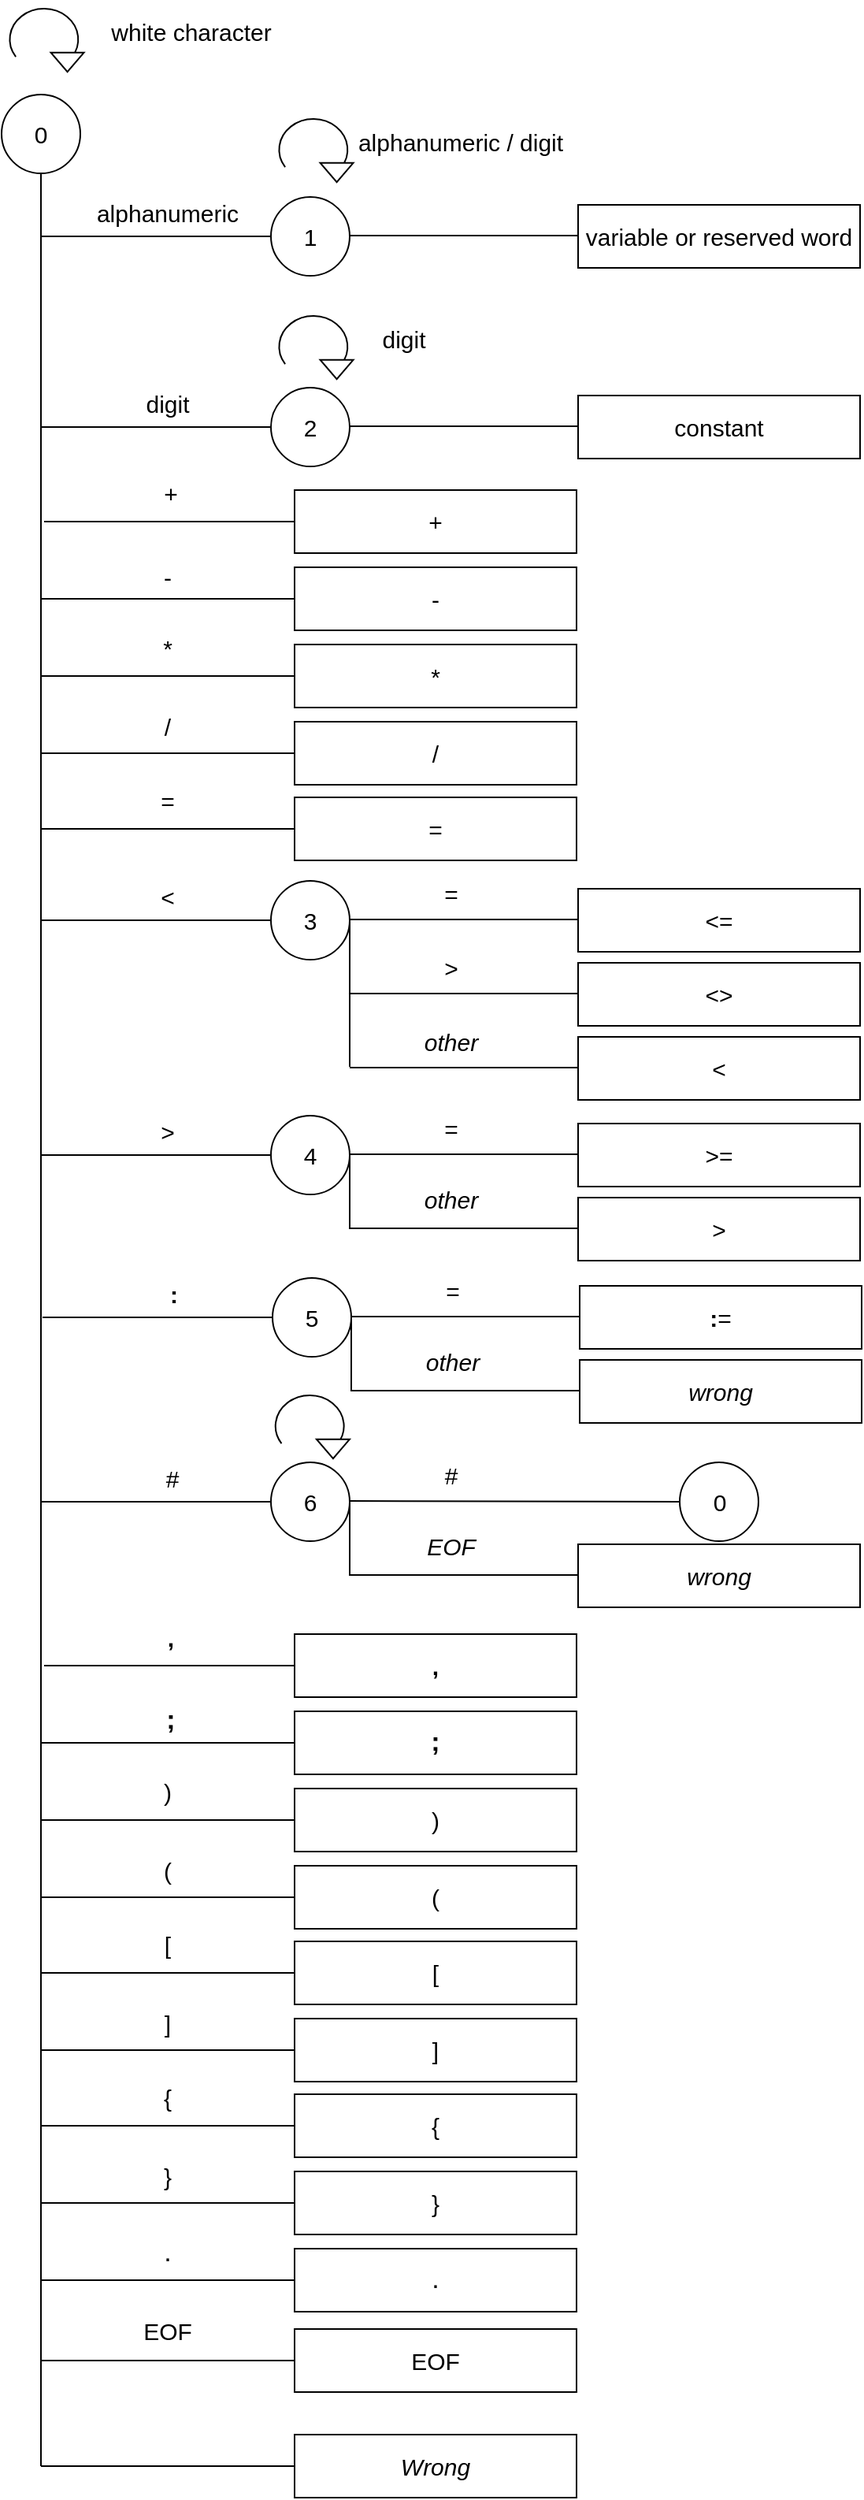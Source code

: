 <mxfile version="16.6.4" type="device"><diagram id="XIQJqAr75WNODRQgN0nJ" name="Page-1"><mxGraphModel dx="1471" dy="1700" grid="1" gridSize="10" guides="1" tooltips="1" connect="1" arrows="1" fold="1" page="1" pageScale="1" pageWidth="827" pageHeight="1169" math="0" shadow="0"><root><mxCell id="0"/><mxCell id="1" parent="0"/><mxCell id="dtUbARlH5G4TMJ-PRlZ0-1" value="&lt;font style=&quot;font-size: 15px&quot;&gt;0&lt;/font&gt;" style="ellipse;whiteSpace=wrap;html=1;aspect=fixed;" vertex="1" parent="1"><mxGeometry x="95" y="70" width="50" height="50" as="geometry"/></mxCell><mxCell id="dtUbARlH5G4TMJ-PRlZ0-8" value="" style="group" vertex="1" connectable="0" parent="1"><mxGeometry x="105" y="10" width="40" height="50" as="geometry"/></mxCell><mxCell id="dtUbARlH5G4TMJ-PRlZ0-4" value="" style="verticalLabelPosition=bottom;verticalAlign=top;html=1;shape=mxgraph.basic.arc;startAngle=0.404;endAngle=0.1;strokeWidth=1;fillColor=default;rotation=90;" vertex="1" parent="dtUbARlH5G4TMJ-PRlZ0-8"><mxGeometry x="-2.564" y="3.289" width="38.974" height="43.421" as="geometry"/></mxCell><mxCell id="dtUbARlH5G4TMJ-PRlZ0-6" value="" style="triangle;whiteSpace=wrap;html=1;strokeWidth=1;fillColor=default;rotation=90;" vertex="1" parent="dtUbARlH5G4TMJ-PRlZ0-8"><mxGeometry x="25.641" y="28.947" width="12.308" height="21.053" as="geometry"/></mxCell><mxCell id="dtUbARlH5G4TMJ-PRlZ0-9" value="white character" style="text;html=1;resizable=0;autosize=1;align=center;verticalAlign=middle;points=[];fillColor=none;strokeColor=none;rounded=0;fontSize=15;" vertex="1" parent="1"><mxGeometry x="155" y="20" width="120" height="20" as="geometry"/></mxCell><mxCell id="dtUbARlH5G4TMJ-PRlZ0-10" value="" style="endArrow=none;html=1;rounded=0;fontSize=15;entryX=0.5;entryY=1;entryDx=0;entryDy=0;" edge="1" parent="1" target="dtUbARlH5G4TMJ-PRlZ0-1"><mxGeometry width="50" height="50" relative="1" as="geometry"><mxPoint x="120" y="1575" as="sourcePoint"/><mxPoint x="120" y="130" as="targetPoint"/></mxGeometry></mxCell><mxCell id="dtUbARlH5G4TMJ-PRlZ0-11" value="&lt;font style=&quot;font-size: 15px&quot;&gt;1&lt;/font&gt;" style="ellipse;whiteSpace=wrap;html=1;aspect=fixed;" vertex="1" parent="1"><mxGeometry x="266" y="135" width="50" height="50" as="geometry"/></mxCell><mxCell id="dtUbARlH5G4TMJ-PRlZ0-12" value="" style="group" vertex="1" connectable="0" parent="1"><mxGeometry x="276" y="75" width="40" height="50" as="geometry"/></mxCell><mxCell id="dtUbARlH5G4TMJ-PRlZ0-13" value="" style="verticalLabelPosition=bottom;verticalAlign=top;html=1;shape=mxgraph.basic.arc;startAngle=0.404;endAngle=0.1;strokeWidth=1;fillColor=default;rotation=90;" vertex="1" parent="dtUbARlH5G4TMJ-PRlZ0-12"><mxGeometry x="-2.564" y="8.289" width="38.974" height="43.421" as="geometry"/></mxCell><mxCell id="dtUbARlH5G4TMJ-PRlZ0-14" value="" style="triangle;whiteSpace=wrap;html=1;strokeWidth=1;fillColor=default;rotation=90;" vertex="1" parent="dtUbARlH5G4TMJ-PRlZ0-12"><mxGeometry x="25.641" y="33.947" width="12.308" height="21.053" as="geometry"/></mxCell><mxCell id="dtUbARlH5G4TMJ-PRlZ0-15" value="alphanumeric / digit" style="text;html=1;resizable=0;autosize=1;align=center;verticalAlign=middle;points=[];fillColor=none;strokeColor=none;rounded=0;fontSize=15;" vertex="1" parent="1"><mxGeometry x="311" y="90" width="150" height="20" as="geometry"/></mxCell><mxCell id="dtUbARlH5G4TMJ-PRlZ0-16" value="" style="endArrow=none;html=1;rounded=0;fontSize=15;entryX=0;entryY=0.5;entryDx=0;entryDy=0;" edge="1" parent="1" target="dtUbARlH5G4TMJ-PRlZ0-11"><mxGeometry width="50" height="50" relative="1" as="geometry"><mxPoint x="120" y="160" as="sourcePoint"/><mxPoint x="420" y="540" as="targetPoint"/></mxGeometry></mxCell><mxCell id="dtUbARlH5G4TMJ-PRlZ0-17" value="alphanumeric" style="text;html=1;resizable=0;autosize=1;align=center;verticalAlign=middle;points=[];fillColor=none;strokeColor=none;rounded=0;fontSize=15;" vertex="1" parent="1"><mxGeometry x="145" y="135" width="110" height="20" as="geometry"/></mxCell><mxCell id="dtUbARlH5G4TMJ-PRlZ0-18" value="" style="endArrow=none;html=1;rounded=0;fontSize=15;entryX=0;entryY=0.5;entryDx=0;entryDy=0;" edge="1" parent="1"><mxGeometry width="50" height="50" relative="1" as="geometry"><mxPoint x="316" y="159.5" as="sourcePoint"/><mxPoint x="462" y="159.5" as="targetPoint"/></mxGeometry></mxCell><mxCell id="dtUbARlH5G4TMJ-PRlZ0-19" value="variable or reserved word" style="rounded=0;whiteSpace=wrap;html=1;fontSize=15;strokeWidth=1;fillColor=default;" vertex="1" parent="1"><mxGeometry x="461" y="140" width="179" height="40" as="geometry"/></mxCell><mxCell id="dtUbARlH5G4TMJ-PRlZ0-35" value="" style="endArrow=none;html=1;rounded=0;fontSize=15;entryX=0;entryY=0.5;entryDx=0;entryDy=0;" edge="1" parent="1"><mxGeometry width="50" height="50" relative="1" as="geometry"><mxPoint x="120" y="281" as="sourcePoint"/><mxPoint x="266" y="281" as="targetPoint"/></mxGeometry></mxCell><mxCell id="dtUbARlH5G4TMJ-PRlZ0-36" value="&lt;font style=&quot;font-size: 15px&quot;&gt;2&lt;/font&gt;" style="ellipse;whiteSpace=wrap;html=1;aspect=fixed;" vertex="1" parent="1"><mxGeometry x="266" y="256" width="50" height="50" as="geometry"/></mxCell><mxCell id="dtUbARlH5G4TMJ-PRlZ0-37" value="" style="group" vertex="1" connectable="0" parent="1"><mxGeometry x="276" y="205" width="40" height="50" as="geometry"/></mxCell><mxCell id="dtUbARlH5G4TMJ-PRlZ0-38" value="" style="verticalLabelPosition=bottom;verticalAlign=top;html=1;shape=mxgraph.basic.arc;startAngle=0.404;endAngle=0.1;strokeWidth=1;fillColor=default;rotation=90;" vertex="1" parent="dtUbARlH5G4TMJ-PRlZ0-37"><mxGeometry x="-2.564" y="3.289" width="38.974" height="43.421" as="geometry"/></mxCell><mxCell id="dtUbARlH5G4TMJ-PRlZ0-39" value="" style="triangle;whiteSpace=wrap;html=1;strokeWidth=1;fillColor=default;rotation=90;" vertex="1" parent="dtUbARlH5G4TMJ-PRlZ0-37"><mxGeometry x="25.641" y="28.947" width="12.308" height="21.053" as="geometry"/></mxCell><mxCell id="dtUbARlH5G4TMJ-PRlZ0-40" value="digit" style="text;html=1;resizable=0;autosize=1;align=center;verticalAlign=middle;points=[];fillColor=none;strokeColor=none;rounded=0;fontSize=15;" vertex="1" parent="1"><mxGeometry x="330" y="215" width="40" height="20" as="geometry"/></mxCell><mxCell id="dtUbARlH5G4TMJ-PRlZ0-41" value="" style="endArrow=none;html=1;rounded=0;fontSize=15;entryX=0;entryY=0.5;entryDx=0;entryDy=0;" edge="1" parent="1"><mxGeometry width="50" height="50" relative="1" as="geometry"><mxPoint x="316" y="280.5" as="sourcePoint"/><mxPoint x="462" y="280.5" as="targetPoint"/></mxGeometry></mxCell><mxCell id="dtUbARlH5G4TMJ-PRlZ0-42" value="constant" style="rounded=0;whiteSpace=wrap;html=1;fontSize=15;strokeWidth=1;fillColor=default;" vertex="1" parent="1"><mxGeometry x="461" y="261" width="179" height="40" as="geometry"/></mxCell><mxCell id="dtUbARlH5G4TMJ-PRlZ0-43" value="digit" style="text;html=1;resizable=0;autosize=1;align=center;verticalAlign=middle;points=[];fillColor=none;strokeColor=none;rounded=0;fontSize=15;" vertex="1" parent="1"><mxGeometry x="180" y="256" width="40" height="20" as="geometry"/></mxCell><mxCell id="dtUbARlH5G4TMJ-PRlZ0-44" value="" style="endArrow=none;html=1;rounded=0;fontSize=15;entryX=0;entryY=0.5;entryDx=0;entryDy=0;" edge="1" parent="1" target="dtUbARlH5G4TMJ-PRlZ0-45"><mxGeometry width="50" height="50" relative="1" as="geometry"><mxPoint x="122" y="341" as="sourcePoint"/><mxPoint x="268" y="341" as="targetPoint"/></mxGeometry></mxCell><mxCell id="dtUbARlH5G4TMJ-PRlZ0-45" value="+" style="rounded=0;whiteSpace=wrap;html=1;fontSize=15;strokeWidth=1;fillColor=default;" vertex="1" parent="1"><mxGeometry x="281" y="321" width="179" height="40" as="geometry"/></mxCell><mxCell id="dtUbARlH5G4TMJ-PRlZ0-46" value="+" style="text;html=1;resizable=0;autosize=1;align=center;verticalAlign=middle;points=[];fillColor=none;strokeColor=none;rounded=0;fontSize=15;" vertex="1" parent="1"><mxGeometry x="192" y="313" width="20" height="20" as="geometry"/></mxCell><mxCell id="dtUbARlH5G4TMJ-PRlZ0-47" value="" style="endArrow=none;html=1;rounded=0;fontSize=15;entryX=0;entryY=0.5;entryDx=0;entryDy=0;" edge="1" parent="1" target="dtUbARlH5G4TMJ-PRlZ0-48"><mxGeometry width="50" height="50" relative="1" as="geometry"><mxPoint x="120" y="390" as="sourcePoint"/><mxPoint x="266" y="390" as="targetPoint"/></mxGeometry></mxCell><mxCell id="dtUbARlH5G4TMJ-PRlZ0-48" value="-" style="rounded=0;whiteSpace=wrap;html=1;fontSize=15;strokeWidth=1;fillColor=default;" vertex="1" parent="1"><mxGeometry x="281" y="370" width="179" height="40" as="geometry"/></mxCell><mxCell id="dtUbARlH5G4TMJ-PRlZ0-49" value="-" style="text;html=1;resizable=0;autosize=1;align=center;verticalAlign=middle;points=[];fillColor=none;strokeColor=none;rounded=0;fontSize=15;" vertex="1" parent="1"><mxGeometry x="190" y="366" width="20" height="20" as="geometry"/></mxCell><mxCell id="dtUbARlH5G4TMJ-PRlZ0-50" value="" style="endArrow=none;html=1;rounded=0;fontSize=15;entryX=0;entryY=0.5;entryDx=0;entryDy=0;" edge="1" parent="1" target="dtUbARlH5G4TMJ-PRlZ0-51"><mxGeometry width="50" height="50" relative="1" as="geometry"><mxPoint x="120" y="439" as="sourcePoint"/><mxPoint x="266" y="439" as="targetPoint"/></mxGeometry></mxCell><mxCell id="dtUbARlH5G4TMJ-PRlZ0-51" value="*" style="rounded=0;whiteSpace=wrap;html=1;fontSize=15;strokeWidth=1;fillColor=default;" vertex="1" parent="1"><mxGeometry x="281" y="419" width="179" height="40" as="geometry"/></mxCell><mxCell id="dtUbARlH5G4TMJ-PRlZ0-52" value="*" style="text;html=1;resizable=0;autosize=1;align=center;verticalAlign=middle;points=[];fillColor=none;strokeColor=none;rounded=0;fontSize=15;" vertex="1" parent="1"><mxGeometry x="190" y="411" width="20" height="20" as="geometry"/></mxCell><mxCell id="dtUbARlH5G4TMJ-PRlZ0-53" value="" style="endArrow=none;html=1;rounded=0;fontSize=15;entryX=0;entryY=0.5;entryDx=0;entryDy=0;" edge="1" parent="1" target="dtUbARlH5G4TMJ-PRlZ0-54"><mxGeometry width="50" height="50" relative="1" as="geometry"><mxPoint x="120" y="488" as="sourcePoint"/><mxPoint x="266" y="488" as="targetPoint"/></mxGeometry></mxCell><mxCell id="dtUbARlH5G4TMJ-PRlZ0-54" value="/" style="rounded=0;whiteSpace=wrap;html=1;fontSize=15;strokeWidth=1;fillColor=default;" vertex="1" parent="1"><mxGeometry x="281" y="468" width="179" height="40" as="geometry"/></mxCell><mxCell id="dtUbARlH5G4TMJ-PRlZ0-55" value="/" style="text;html=1;resizable=0;autosize=1;align=center;verticalAlign=middle;points=[];fillColor=none;strokeColor=none;rounded=0;fontSize=15;" vertex="1" parent="1"><mxGeometry x="190" y="461" width="20" height="20" as="geometry"/></mxCell><mxCell id="dtUbARlH5G4TMJ-PRlZ0-56" value="" style="endArrow=none;html=1;rounded=0;fontSize=15;entryX=0;entryY=0.5;entryDx=0;entryDy=0;" edge="1" parent="1" target="dtUbARlH5G4TMJ-PRlZ0-57"><mxGeometry width="50" height="50" relative="1" as="geometry"><mxPoint x="120" y="536" as="sourcePoint"/><mxPoint x="266" y="536" as="targetPoint"/></mxGeometry></mxCell><mxCell id="dtUbARlH5G4TMJ-PRlZ0-57" value="=" style="rounded=0;whiteSpace=wrap;html=1;fontSize=15;strokeWidth=1;fillColor=default;" vertex="1" parent="1"><mxGeometry x="281" y="516" width="179" height="40" as="geometry"/></mxCell><mxCell id="dtUbARlH5G4TMJ-PRlZ0-58" value="=" style="text;html=1;resizable=0;autosize=1;align=center;verticalAlign=middle;points=[];fillColor=none;strokeColor=none;rounded=0;fontSize=15;" vertex="1" parent="1"><mxGeometry x="190" y="508" width="20" height="20" as="geometry"/></mxCell><mxCell id="dtUbARlH5G4TMJ-PRlZ0-59" value="" style="endArrow=none;html=1;rounded=0;fontSize=15;entryX=0;entryY=0.5;entryDx=0;entryDy=0;" edge="1" parent="1"><mxGeometry width="50" height="50" relative="1" as="geometry"><mxPoint x="120" y="594" as="sourcePoint"/><mxPoint x="266" y="594" as="targetPoint"/></mxGeometry></mxCell><mxCell id="dtUbARlH5G4TMJ-PRlZ0-60" value="&lt;font style=&quot;font-size: 15px&quot;&gt;3&lt;/font&gt;" style="ellipse;whiteSpace=wrap;html=1;aspect=fixed;" vertex="1" parent="1"><mxGeometry x="266" y="569" width="50" height="50" as="geometry"/></mxCell><mxCell id="dtUbARlH5G4TMJ-PRlZ0-65" value="" style="endArrow=none;html=1;rounded=0;fontSize=15;entryX=0;entryY=0.5;entryDx=0;entryDy=0;" edge="1" parent="1"><mxGeometry width="50" height="50" relative="1" as="geometry"><mxPoint x="316" y="593.5" as="sourcePoint"/><mxPoint x="462" y="593.5" as="targetPoint"/></mxGeometry></mxCell><mxCell id="dtUbARlH5G4TMJ-PRlZ0-66" value="&amp;lt;=" style="rounded=0;whiteSpace=wrap;html=1;fontSize=15;strokeWidth=1;fillColor=default;" vertex="1" parent="1"><mxGeometry x="461" y="574" width="179" height="40" as="geometry"/></mxCell><mxCell id="dtUbARlH5G4TMJ-PRlZ0-67" value="&amp;lt;" style="text;html=1;resizable=0;autosize=1;align=center;verticalAlign=middle;points=[];fillColor=none;strokeColor=none;rounded=0;fontSize=15;" vertex="1" parent="1"><mxGeometry x="190" y="569" width="20" height="20" as="geometry"/></mxCell><mxCell id="dtUbARlH5G4TMJ-PRlZ0-68" value="=" style="text;html=1;resizable=0;autosize=1;align=center;verticalAlign=middle;points=[];fillColor=none;strokeColor=none;rounded=0;fontSize=15;" vertex="1" parent="1"><mxGeometry x="370" y="567" width="20" height="20" as="geometry"/></mxCell><mxCell id="dtUbARlH5G4TMJ-PRlZ0-69" value="" style="endArrow=none;html=1;rounded=0;fontSize=15;entryX=0;entryY=0.5;entryDx=0;entryDy=0;" edge="1" parent="1"><mxGeometry width="50" height="50" relative="1" as="geometry"><mxPoint x="316" y="640.5" as="sourcePoint"/><mxPoint x="462" y="640.5" as="targetPoint"/></mxGeometry></mxCell><mxCell id="dtUbARlH5G4TMJ-PRlZ0-70" value="&amp;lt;&amp;gt;" style="rounded=0;whiteSpace=wrap;html=1;fontSize=15;strokeWidth=1;fillColor=default;" vertex="1" parent="1"><mxGeometry x="461" y="621" width="179" height="40" as="geometry"/></mxCell><mxCell id="dtUbARlH5G4TMJ-PRlZ0-71" value="&amp;gt;" style="text;html=1;resizable=0;autosize=1;align=center;verticalAlign=middle;points=[];fillColor=none;strokeColor=none;rounded=0;fontSize=15;" vertex="1" parent="1"><mxGeometry x="370" y="614" width="20" height="20" as="geometry"/></mxCell><mxCell id="dtUbARlH5G4TMJ-PRlZ0-72" value="" style="endArrow=none;html=1;rounded=0;fontSize=15;entryX=0;entryY=0.5;entryDx=0;entryDy=0;" edge="1" parent="1"><mxGeometry width="50" height="50" relative="1" as="geometry"><mxPoint x="316" y="687.5" as="sourcePoint"/><mxPoint x="462" y="687.5" as="targetPoint"/></mxGeometry></mxCell><mxCell id="dtUbARlH5G4TMJ-PRlZ0-73" value="&amp;lt;" style="rounded=0;whiteSpace=wrap;html=1;fontSize=15;strokeWidth=1;fillColor=default;" vertex="1" parent="1"><mxGeometry x="461" y="668" width="179" height="40" as="geometry"/></mxCell><mxCell id="dtUbARlH5G4TMJ-PRlZ0-74" value="&lt;i&gt;other&lt;/i&gt;" style="text;html=1;resizable=0;autosize=1;align=center;verticalAlign=middle;points=[];fillColor=none;strokeColor=none;rounded=0;fontSize=15;" vertex="1" parent="1"><mxGeometry x="355" y="661" width="50" height="20" as="geometry"/></mxCell><mxCell id="dtUbARlH5G4TMJ-PRlZ0-75" value="" style="endArrow=none;html=1;rounded=0;fontSize=15;entryX=1;entryY=0.5;entryDx=0;entryDy=0;" edge="1" parent="1" target="dtUbARlH5G4TMJ-PRlZ0-60"><mxGeometry width="50" height="50" relative="1" as="geometry"><mxPoint x="316" y="687" as="sourcePoint"/><mxPoint x="320" y="613" as="targetPoint"/></mxGeometry></mxCell><mxCell id="dtUbARlH5G4TMJ-PRlZ0-76" value="" style="endArrow=none;html=1;rounded=0;fontSize=15;entryX=0;entryY=0.5;entryDx=0;entryDy=0;" edge="1" parent="1"><mxGeometry width="50" height="50" relative="1" as="geometry"><mxPoint x="120" y="743" as="sourcePoint"/><mxPoint x="266" y="743" as="targetPoint"/></mxGeometry></mxCell><mxCell id="dtUbARlH5G4TMJ-PRlZ0-77" value="&lt;font style=&quot;font-size: 15px&quot;&gt;4&lt;/font&gt;" style="ellipse;whiteSpace=wrap;html=1;aspect=fixed;" vertex="1" parent="1"><mxGeometry x="266" y="718" width="50" height="50" as="geometry"/></mxCell><mxCell id="dtUbARlH5G4TMJ-PRlZ0-78" value="" style="endArrow=none;html=1;rounded=0;fontSize=15;entryX=0;entryY=0.5;entryDx=0;entryDy=0;" edge="1" parent="1"><mxGeometry width="50" height="50" relative="1" as="geometry"><mxPoint x="316" y="742.5" as="sourcePoint"/><mxPoint x="462" y="742.5" as="targetPoint"/></mxGeometry></mxCell><mxCell id="dtUbARlH5G4TMJ-PRlZ0-79" value="&amp;gt;=" style="rounded=0;whiteSpace=wrap;html=1;fontSize=15;strokeWidth=1;fillColor=default;" vertex="1" parent="1"><mxGeometry x="461" y="723" width="179" height="40" as="geometry"/></mxCell><mxCell id="dtUbARlH5G4TMJ-PRlZ0-80" value="&amp;gt;" style="text;html=1;resizable=0;autosize=1;align=center;verticalAlign=middle;points=[];fillColor=none;strokeColor=none;rounded=0;fontSize=15;" vertex="1" parent="1"><mxGeometry x="190" y="718" width="20" height="20" as="geometry"/></mxCell><mxCell id="dtUbARlH5G4TMJ-PRlZ0-81" value="=" style="text;html=1;resizable=0;autosize=1;align=center;verticalAlign=middle;points=[];fillColor=none;strokeColor=none;rounded=0;fontSize=15;" vertex="1" parent="1"><mxGeometry x="370" y="716" width="20" height="20" as="geometry"/></mxCell><mxCell id="dtUbARlH5G4TMJ-PRlZ0-82" value="" style="endArrow=none;html=1;rounded=0;fontSize=15;entryX=0;entryY=0.5;entryDx=0;entryDy=0;" edge="1" parent="1"><mxGeometry width="50" height="50" relative="1" as="geometry"><mxPoint x="316" y="789.5" as="sourcePoint"/><mxPoint x="462" y="789.5" as="targetPoint"/></mxGeometry></mxCell><mxCell id="dtUbARlH5G4TMJ-PRlZ0-83" value="&amp;gt;" style="rounded=0;whiteSpace=wrap;html=1;fontSize=15;strokeWidth=1;fillColor=default;" vertex="1" parent="1"><mxGeometry x="461" y="770" width="179" height="40" as="geometry"/></mxCell><mxCell id="dtUbARlH5G4TMJ-PRlZ0-87" value="&lt;i&gt;other&lt;/i&gt;" style="text;html=1;resizable=0;autosize=1;align=center;verticalAlign=middle;points=[];fillColor=none;strokeColor=none;rounded=0;fontSize=15;" vertex="1" parent="1"><mxGeometry x="355" y="761" width="50" height="20" as="geometry"/></mxCell><mxCell id="dtUbARlH5G4TMJ-PRlZ0-88" value="" style="endArrow=none;html=1;rounded=0;fontSize=15;entryX=1;entryY=0.5;entryDx=0;entryDy=0;" edge="1" parent="1" target="dtUbARlH5G4TMJ-PRlZ0-77"><mxGeometry width="50" height="50" relative="1" as="geometry"><mxPoint x="316" y="790" as="sourcePoint"/><mxPoint x="316" y="749" as="targetPoint"/></mxGeometry></mxCell><mxCell id="dtUbARlH5G4TMJ-PRlZ0-89" value="" style="endArrow=none;html=1;rounded=0;fontSize=15;entryX=0;entryY=0.5;entryDx=0;entryDy=0;" edge="1" parent="1"><mxGeometry width="50" height="50" relative="1" as="geometry"><mxPoint x="121" y="846" as="sourcePoint"/><mxPoint x="267" y="846" as="targetPoint"/></mxGeometry></mxCell><mxCell id="dtUbARlH5G4TMJ-PRlZ0-90" value="&lt;font style=&quot;font-size: 15px&quot;&gt;5&lt;/font&gt;" style="ellipse;whiteSpace=wrap;html=1;aspect=fixed;" vertex="1" parent="1"><mxGeometry x="267" y="821" width="50" height="50" as="geometry"/></mxCell><mxCell id="dtUbARlH5G4TMJ-PRlZ0-91" value="" style="endArrow=none;html=1;rounded=0;fontSize=15;entryX=0;entryY=0.5;entryDx=0;entryDy=0;" edge="1" parent="1"><mxGeometry width="50" height="50" relative="1" as="geometry"><mxPoint x="317" y="845.5" as="sourcePoint"/><mxPoint x="463" y="845.5" as="targetPoint"/></mxGeometry></mxCell><mxCell id="dtUbARlH5G4TMJ-PRlZ0-92" value="&lt;b&gt;:&lt;/b&gt;=" style="rounded=0;whiteSpace=wrap;html=1;fontSize=15;strokeWidth=1;fillColor=default;" vertex="1" parent="1"><mxGeometry x="462" y="826" width="179" height="40" as="geometry"/></mxCell><mxCell id="dtUbARlH5G4TMJ-PRlZ0-93" value="&lt;b&gt;:&lt;/b&gt;" style="text;html=1;resizable=0;autosize=1;align=center;verticalAlign=middle;points=[];fillColor=none;strokeColor=none;rounded=0;fontSize=15;" vertex="1" parent="1"><mxGeometry x="194" y="821" width="20" height="20" as="geometry"/></mxCell><mxCell id="dtUbARlH5G4TMJ-PRlZ0-94" value="=" style="text;html=1;resizable=0;autosize=1;align=center;verticalAlign=middle;points=[];fillColor=none;strokeColor=none;rounded=0;fontSize=15;" vertex="1" parent="1"><mxGeometry x="371" y="819" width="20" height="20" as="geometry"/></mxCell><mxCell id="dtUbARlH5G4TMJ-PRlZ0-95" value="" style="endArrow=none;html=1;rounded=0;fontSize=15;entryX=0;entryY=0.5;entryDx=0;entryDy=0;" edge="1" parent="1"><mxGeometry width="50" height="50" relative="1" as="geometry"><mxPoint x="317" y="892.5" as="sourcePoint"/><mxPoint x="463" y="892.5" as="targetPoint"/></mxGeometry></mxCell><mxCell id="dtUbARlH5G4TMJ-PRlZ0-96" value="&lt;i&gt;wrong&lt;/i&gt;" style="rounded=0;whiteSpace=wrap;html=1;fontSize=15;strokeWidth=1;fillColor=default;" vertex="1" parent="1"><mxGeometry x="462" y="873" width="179" height="40" as="geometry"/></mxCell><mxCell id="dtUbARlH5G4TMJ-PRlZ0-97" value="&lt;i&gt;other&lt;/i&gt;" style="text;html=1;resizable=0;autosize=1;align=center;verticalAlign=middle;points=[];fillColor=none;strokeColor=none;rounded=0;fontSize=15;" vertex="1" parent="1"><mxGeometry x="356" y="864" width="50" height="20" as="geometry"/></mxCell><mxCell id="dtUbARlH5G4TMJ-PRlZ0-98" value="" style="endArrow=none;html=1;rounded=0;fontSize=15;entryX=1;entryY=0.5;entryDx=0;entryDy=0;" edge="1" parent="1" target="dtUbARlH5G4TMJ-PRlZ0-90"><mxGeometry width="50" height="50" relative="1" as="geometry"><mxPoint x="317" y="893" as="sourcePoint"/><mxPoint x="317" y="852" as="targetPoint"/></mxGeometry></mxCell><mxCell id="dtUbARlH5G4TMJ-PRlZ0-99" value="" style="endArrow=none;html=1;rounded=0;fontSize=15;entryX=0;entryY=0.5;entryDx=0;entryDy=0;" edge="1" parent="1"><mxGeometry width="50" height="50" relative="1" as="geometry"><mxPoint x="120" y="963" as="sourcePoint"/><mxPoint x="266" y="963" as="targetPoint"/></mxGeometry></mxCell><mxCell id="dtUbARlH5G4TMJ-PRlZ0-100" value="&lt;font style=&quot;font-size: 15px&quot;&gt;6&lt;/font&gt;" style="ellipse;whiteSpace=wrap;html=1;aspect=fixed;" vertex="1" parent="1"><mxGeometry x="266" y="938" width="50" height="50" as="geometry"/></mxCell><mxCell id="dtUbARlH5G4TMJ-PRlZ0-101" value="" style="endArrow=none;html=1;rounded=0;fontSize=15;entryX=0;entryY=0.5;entryDx=0;entryDy=0;" edge="1" parent="1" target="dtUbARlH5G4TMJ-PRlZ0-113"><mxGeometry width="50" height="50" relative="1" as="geometry"><mxPoint x="316" y="962.5" as="sourcePoint"/><mxPoint x="520" y="963" as="targetPoint"/></mxGeometry></mxCell><mxCell id="dtUbARlH5G4TMJ-PRlZ0-103" value="#" style="text;html=1;resizable=0;autosize=1;align=center;verticalAlign=middle;points=[];fillColor=none;strokeColor=none;rounded=0;fontSize=15;" vertex="1" parent="1"><mxGeometry x="193" y="938" width="20" height="20" as="geometry"/></mxCell><mxCell id="dtUbARlH5G4TMJ-PRlZ0-104" value="#" style="text;html=1;resizable=0;autosize=1;align=center;verticalAlign=middle;points=[];fillColor=none;strokeColor=none;rounded=0;fontSize=15;" vertex="1" parent="1"><mxGeometry x="370" y="936" width="20" height="20" as="geometry"/></mxCell><mxCell id="dtUbARlH5G4TMJ-PRlZ0-105" value="" style="endArrow=none;html=1;rounded=0;fontSize=15;entryX=0;entryY=0.5;entryDx=0;entryDy=0;" edge="1" parent="1"><mxGeometry width="50" height="50" relative="1" as="geometry"><mxPoint x="316" y="1009.5" as="sourcePoint"/><mxPoint x="462" y="1009.5" as="targetPoint"/></mxGeometry></mxCell><mxCell id="dtUbARlH5G4TMJ-PRlZ0-106" value="&lt;i&gt;wrong&lt;/i&gt;" style="rounded=0;whiteSpace=wrap;html=1;fontSize=15;strokeWidth=1;fillColor=default;" vertex="1" parent="1"><mxGeometry x="461" y="990" width="179" height="40" as="geometry"/></mxCell><mxCell id="dtUbARlH5G4TMJ-PRlZ0-107" value="&lt;i&gt;EOF&lt;/i&gt;" style="text;html=1;resizable=0;autosize=1;align=center;verticalAlign=middle;points=[];fillColor=none;strokeColor=none;rounded=0;fontSize=15;" vertex="1" parent="1"><mxGeometry x="355" y="981" width="50" height="20" as="geometry"/></mxCell><mxCell id="dtUbARlH5G4TMJ-PRlZ0-108" value="" style="endArrow=none;html=1;rounded=0;fontSize=15;entryX=1;entryY=0.5;entryDx=0;entryDy=0;" edge="1" parent="1" target="dtUbARlH5G4TMJ-PRlZ0-100"><mxGeometry width="50" height="50" relative="1" as="geometry"><mxPoint x="316" y="1010" as="sourcePoint"/><mxPoint x="316" y="969" as="targetPoint"/></mxGeometry></mxCell><mxCell id="dtUbARlH5G4TMJ-PRlZ0-109" value="" style="group" vertex="1" connectable="0" parent="1"><mxGeometry x="273.68" y="908" width="42.321" height="50" as="geometry"/></mxCell><mxCell id="dtUbARlH5G4TMJ-PRlZ0-112" value="" style="group" vertex="1" connectable="0" parent="dtUbARlH5G4TMJ-PRlZ0-109"><mxGeometry x="-4.787" y="-12.487" width="47.109" height="40.115" as="geometry"/></mxCell><mxCell id="dtUbARlH5G4TMJ-PRlZ0-110" value="" style="verticalLabelPosition=bottom;verticalAlign=top;html=1;shape=mxgraph.basic.arc;startAngle=0.404;endAngle=0.1;strokeWidth=1;fillColor=default;rotation=90;" vertex="1" parent="dtUbARlH5G4TMJ-PRlZ0-112"><mxGeometry x="2.223" y="-2.223" width="38.974" height="43.421" as="geometry"/></mxCell><mxCell id="dtUbARlH5G4TMJ-PRlZ0-111" value="" style="triangle;whiteSpace=wrap;html=1;strokeWidth=1;fillColor=default;rotation=90;" vertex="1" parent="dtUbARlH5G4TMJ-PRlZ0-112"><mxGeometry x="30.428" y="23.435" width="12.308" height="21.053" as="geometry"/></mxCell><mxCell id="dtUbARlH5G4TMJ-PRlZ0-113" value="&lt;font style=&quot;font-size: 15px&quot;&gt;0&lt;/font&gt;" style="ellipse;whiteSpace=wrap;html=1;aspect=fixed;" vertex="1" parent="1"><mxGeometry x="525.5" y="938" width="50" height="50" as="geometry"/></mxCell><mxCell id="dtUbARlH5G4TMJ-PRlZ0-114" value="" style="endArrow=none;html=1;rounded=0;fontSize=15;entryX=0;entryY=0.5;entryDx=0;entryDy=0;" edge="1" parent="1" target="dtUbARlH5G4TMJ-PRlZ0-115"><mxGeometry width="50" height="50" relative="1" as="geometry"><mxPoint x="122" y="1067" as="sourcePoint"/><mxPoint x="268" y="1067" as="targetPoint"/></mxGeometry></mxCell><mxCell id="dtUbARlH5G4TMJ-PRlZ0-115" value="&lt;b&gt;,&lt;/b&gt;" style="rounded=0;whiteSpace=wrap;html=1;fontSize=15;strokeWidth=1;fillColor=default;" vertex="1" parent="1"><mxGeometry x="281" y="1047" width="179" height="40" as="geometry"/></mxCell><mxCell id="dtUbARlH5G4TMJ-PRlZ0-116" value="&lt;b&gt;,&lt;/b&gt;" style="text;html=1;resizable=0;autosize=1;align=center;verticalAlign=middle;points=[];fillColor=none;strokeColor=none;rounded=0;fontSize=15;" vertex="1" parent="1"><mxGeometry x="192" y="1039" width="20" height="20" as="geometry"/></mxCell><mxCell id="dtUbARlH5G4TMJ-PRlZ0-117" value="" style="endArrow=none;html=1;rounded=0;fontSize=15;entryX=0;entryY=0.5;entryDx=0;entryDy=0;" edge="1" parent="1" target="dtUbARlH5G4TMJ-PRlZ0-118"><mxGeometry width="50" height="50" relative="1" as="geometry"><mxPoint x="120" y="1116" as="sourcePoint"/><mxPoint x="266" y="1116" as="targetPoint"/></mxGeometry></mxCell><mxCell id="dtUbARlH5G4TMJ-PRlZ0-118" value="&lt;b&gt;&lt;font style=&quot;font-size: 17px&quot;&gt;;&lt;/font&gt;&lt;/b&gt;" style="rounded=0;whiteSpace=wrap;html=1;fontSize=15;strokeWidth=1;fillColor=default;" vertex="1" parent="1"><mxGeometry x="281" y="1096" width="179" height="40" as="geometry"/></mxCell><mxCell id="dtUbARlH5G4TMJ-PRlZ0-119" value="&lt;b&gt;&lt;font style=&quot;font-size: 17px&quot;&gt;;&lt;/font&gt;&lt;/b&gt;" style="text;html=1;resizable=0;autosize=1;align=center;verticalAlign=middle;points=[];fillColor=none;strokeColor=none;rounded=0;fontSize=15;" vertex="1" parent="1"><mxGeometry x="192" y="1092" width="20" height="20" as="geometry"/></mxCell><mxCell id="dtUbARlH5G4TMJ-PRlZ0-120" value="" style="endArrow=none;html=1;rounded=0;fontSize=15;entryX=0;entryY=0.5;entryDx=0;entryDy=0;" edge="1" parent="1" target="dtUbARlH5G4TMJ-PRlZ0-121"><mxGeometry width="50" height="50" relative="1" as="geometry"><mxPoint x="120" y="1165" as="sourcePoint"/><mxPoint x="266" y="1165" as="targetPoint"/></mxGeometry></mxCell><mxCell id="dtUbARlH5G4TMJ-PRlZ0-121" value=")" style="rounded=0;whiteSpace=wrap;html=1;fontSize=15;strokeWidth=1;fillColor=default;" vertex="1" parent="1"><mxGeometry x="281" y="1145" width="179" height="40" as="geometry"/></mxCell><mxCell id="dtUbARlH5G4TMJ-PRlZ0-122" value=")" style="text;html=1;resizable=0;autosize=1;align=center;verticalAlign=middle;points=[];fillColor=none;strokeColor=none;rounded=0;fontSize=15;" vertex="1" parent="1"><mxGeometry x="190" y="1137" width="20" height="20" as="geometry"/></mxCell><mxCell id="dtUbARlH5G4TMJ-PRlZ0-123" value="" style="endArrow=none;html=1;rounded=0;fontSize=15;entryX=0;entryY=0.5;entryDx=0;entryDy=0;" edge="1" parent="1" target="dtUbARlH5G4TMJ-PRlZ0-124"><mxGeometry width="50" height="50" relative="1" as="geometry"><mxPoint x="120" y="1214" as="sourcePoint"/><mxPoint x="266" y="1214" as="targetPoint"/></mxGeometry></mxCell><mxCell id="dtUbARlH5G4TMJ-PRlZ0-124" value="(" style="rounded=0;whiteSpace=wrap;html=1;fontSize=15;strokeWidth=1;fillColor=default;" vertex="1" parent="1"><mxGeometry x="281" y="1194" width="179" height="40" as="geometry"/></mxCell><mxCell id="dtUbARlH5G4TMJ-PRlZ0-125" value="(" style="text;html=1;resizable=0;autosize=1;align=center;verticalAlign=middle;points=[];fillColor=none;strokeColor=none;rounded=0;fontSize=15;" vertex="1" parent="1"><mxGeometry x="190" y="1187" width="20" height="20" as="geometry"/></mxCell><mxCell id="dtUbARlH5G4TMJ-PRlZ0-126" value="" style="endArrow=none;html=1;rounded=0;fontSize=15;entryX=0;entryY=0.5;entryDx=0;entryDy=0;" edge="1" parent="1" target="dtUbARlH5G4TMJ-PRlZ0-127"><mxGeometry width="50" height="50" relative="1" as="geometry"><mxPoint x="120" y="1508" as="sourcePoint"/><mxPoint x="266" y="1508" as="targetPoint"/></mxGeometry></mxCell><mxCell id="dtUbARlH5G4TMJ-PRlZ0-127" value="EOF" style="rounded=0;whiteSpace=wrap;html=1;fontSize=15;strokeWidth=1;fillColor=default;" vertex="1" parent="1"><mxGeometry x="281" y="1488" width="179" height="40" as="geometry"/></mxCell><mxCell id="dtUbARlH5G4TMJ-PRlZ0-128" value="EOF" style="text;html=1;resizable=0;autosize=1;align=center;verticalAlign=middle;points=[];fillColor=none;strokeColor=none;rounded=0;fontSize=15;" vertex="1" parent="1"><mxGeometry x="175" y="1479" width="50" height="20" as="geometry"/></mxCell><mxCell id="dtUbARlH5G4TMJ-PRlZ0-129" value="" style="endArrow=none;html=1;rounded=0;fontSize=15;entryX=0;entryY=0.5;entryDx=0;entryDy=0;" edge="1" parent="1" target="dtUbARlH5G4TMJ-PRlZ0-130"><mxGeometry width="50" height="50" relative="1" as="geometry"><mxPoint x="120" y="1575" as="sourcePoint"/><mxPoint x="266" y="1575" as="targetPoint"/></mxGeometry></mxCell><mxCell id="dtUbARlH5G4TMJ-PRlZ0-130" value="&lt;i&gt;Wrong&lt;/i&gt;" style="rounded=0;whiteSpace=wrap;html=1;fontSize=15;strokeWidth=1;fillColor=default;" vertex="1" parent="1"><mxGeometry x="281" y="1555" width="179" height="40" as="geometry"/></mxCell><mxCell id="dtUbARlH5G4TMJ-PRlZ0-136" value="" style="endArrow=none;html=1;rounded=0;fontSize=15;entryX=0;entryY=0.5;entryDx=0;entryDy=0;" edge="1" parent="1" target="dtUbARlH5G4TMJ-PRlZ0-137"><mxGeometry width="50" height="50" relative="1" as="geometry"><mxPoint x="120" y="1262" as="sourcePoint"/><mxPoint x="266" y="1262" as="targetPoint"/></mxGeometry></mxCell><mxCell id="dtUbARlH5G4TMJ-PRlZ0-137" value="[" style="rounded=0;whiteSpace=wrap;html=1;fontSize=15;strokeWidth=1;fillColor=default;" vertex="1" parent="1"><mxGeometry x="281" y="1242" width="179" height="40" as="geometry"/></mxCell><mxCell id="dtUbARlH5G4TMJ-PRlZ0-138" value="[" style="text;html=1;resizable=0;autosize=1;align=center;verticalAlign=middle;points=[];fillColor=none;strokeColor=none;rounded=0;fontSize=15;" vertex="1" parent="1"><mxGeometry x="190" y="1234" width="20" height="20" as="geometry"/></mxCell><mxCell id="dtUbARlH5G4TMJ-PRlZ0-139" value="" style="endArrow=none;html=1;rounded=0;fontSize=15;entryX=0;entryY=0.5;entryDx=0;entryDy=0;" edge="1" parent="1" target="dtUbARlH5G4TMJ-PRlZ0-140"><mxGeometry width="50" height="50" relative="1" as="geometry"><mxPoint x="120" y="1311" as="sourcePoint"/><mxPoint x="266" y="1311" as="targetPoint"/></mxGeometry></mxCell><mxCell id="dtUbARlH5G4TMJ-PRlZ0-140" value="]" style="rounded=0;whiteSpace=wrap;html=1;fontSize=15;strokeWidth=1;fillColor=default;" vertex="1" parent="1"><mxGeometry x="281" y="1291" width="179" height="40" as="geometry"/></mxCell><mxCell id="dtUbARlH5G4TMJ-PRlZ0-141" value="]" style="text;html=1;resizable=0;autosize=1;align=center;verticalAlign=middle;points=[];fillColor=none;strokeColor=none;rounded=0;fontSize=15;" vertex="1" parent="1"><mxGeometry x="190" y="1284" width="20" height="20" as="geometry"/></mxCell><mxCell id="dtUbARlH5G4TMJ-PRlZ0-142" value="" style="endArrow=none;html=1;rounded=0;fontSize=15;entryX=0;entryY=0.5;entryDx=0;entryDy=0;" edge="1" parent="1" target="dtUbARlH5G4TMJ-PRlZ0-143"><mxGeometry width="50" height="50" relative="1" as="geometry"><mxPoint x="120" y="1359" as="sourcePoint"/><mxPoint x="266" y="1359" as="targetPoint"/></mxGeometry></mxCell><mxCell id="dtUbARlH5G4TMJ-PRlZ0-143" value="{" style="rounded=0;whiteSpace=wrap;html=1;fontSize=15;strokeWidth=1;fillColor=default;" vertex="1" parent="1"><mxGeometry x="281" y="1339" width="179" height="40" as="geometry"/></mxCell><mxCell id="dtUbARlH5G4TMJ-PRlZ0-144" value="{" style="text;html=1;resizable=0;autosize=1;align=center;verticalAlign=middle;points=[];fillColor=none;strokeColor=none;rounded=0;fontSize=15;" vertex="1" parent="1"><mxGeometry x="190" y="1331" width="20" height="20" as="geometry"/></mxCell><mxCell id="dtUbARlH5G4TMJ-PRlZ0-145" value="" style="endArrow=none;html=1;rounded=0;fontSize=15;entryX=0;entryY=0.5;entryDx=0;entryDy=0;" edge="1" parent="1" target="dtUbARlH5G4TMJ-PRlZ0-146"><mxGeometry width="50" height="50" relative="1" as="geometry"><mxPoint x="120" y="1408" as="sourcePoint"/><mxPoint x="266" y="1408" as="targetPoint"/></mxGeometry></mxCell><mxCell id="dtUbARlH5G4TMJ-PRlZ0-146" value="}" style="rounded=0;whiteSpace=wrap;html=1;fontSize=15;strokeWidth=1;fillColor=default;" vertex="1" parent="1"><mxGeometry x="281" y="1388" width="179" height="40" as="geometry"/></mxCell><mxCell id="dtUbARlH5G4TMJ-PRlZ0-147" value="}" style="text;html=1;resizable=0;autosize=1;align=center;verticalAlign=middle;points=[];fillColor=none;strokeColor=none;rounded=0;fontSize=15;" vertex="1" parent="1"><mxGeometry x="190" y="1381" width="20" height="20" as="geometry"/></mxCell><mxCell id="dtUbARlH5G4TMJ-PRlZ0-148" value="" style="endArrow=none;html=1;rounded=0;fontSize=15;entryX=0;entryY=0.5;entryDx=0;entryDy=0;" edge="1" parent="1" target="dtUbARlH5G4TMJ-PRlZ0-149"><mxGeometry width="50" height="50" relative="1" as="geometry"><mxPoint x="120" y="1457" as="sourcePoint"/><mxPoint x="266" y="1457" as="targetPoint"/></mxGeometry></mxCell><mxCell id="dtUbARlH5G4TMJ-PRlZ0-149" value="&lt;font style=&quot;font-size: 17px&quot;&gt;.&lt;/font&gt;" style="rounded=0;whiteSpace=wrap;html=1;fontSize=15;strokeWidth=1;fillColor=default;" vertex="1" parent="1"><mxGeometry x="281" y="1437" width="179" height="40" as="geometry"/></mxCell><mxCell id="dtUbARlH5G4TMJ-PRlZ0-150" value="&lt;font style=&quot;font-size: 17px&quot;&gt;.&lt;/font&gt;" style="text;html=1;resizable=0;autosize=1;align=center;verticalAlign=middle;points=[];fillColor=none;strokeColor=none;rounded=0;fontSize=15;" vertex="1" parent="1"><mxGeometry x="190" y="1430" width="20" height="20" as="geometry"/></mxCell></root></mxGraphModel></diagram></mxfile>